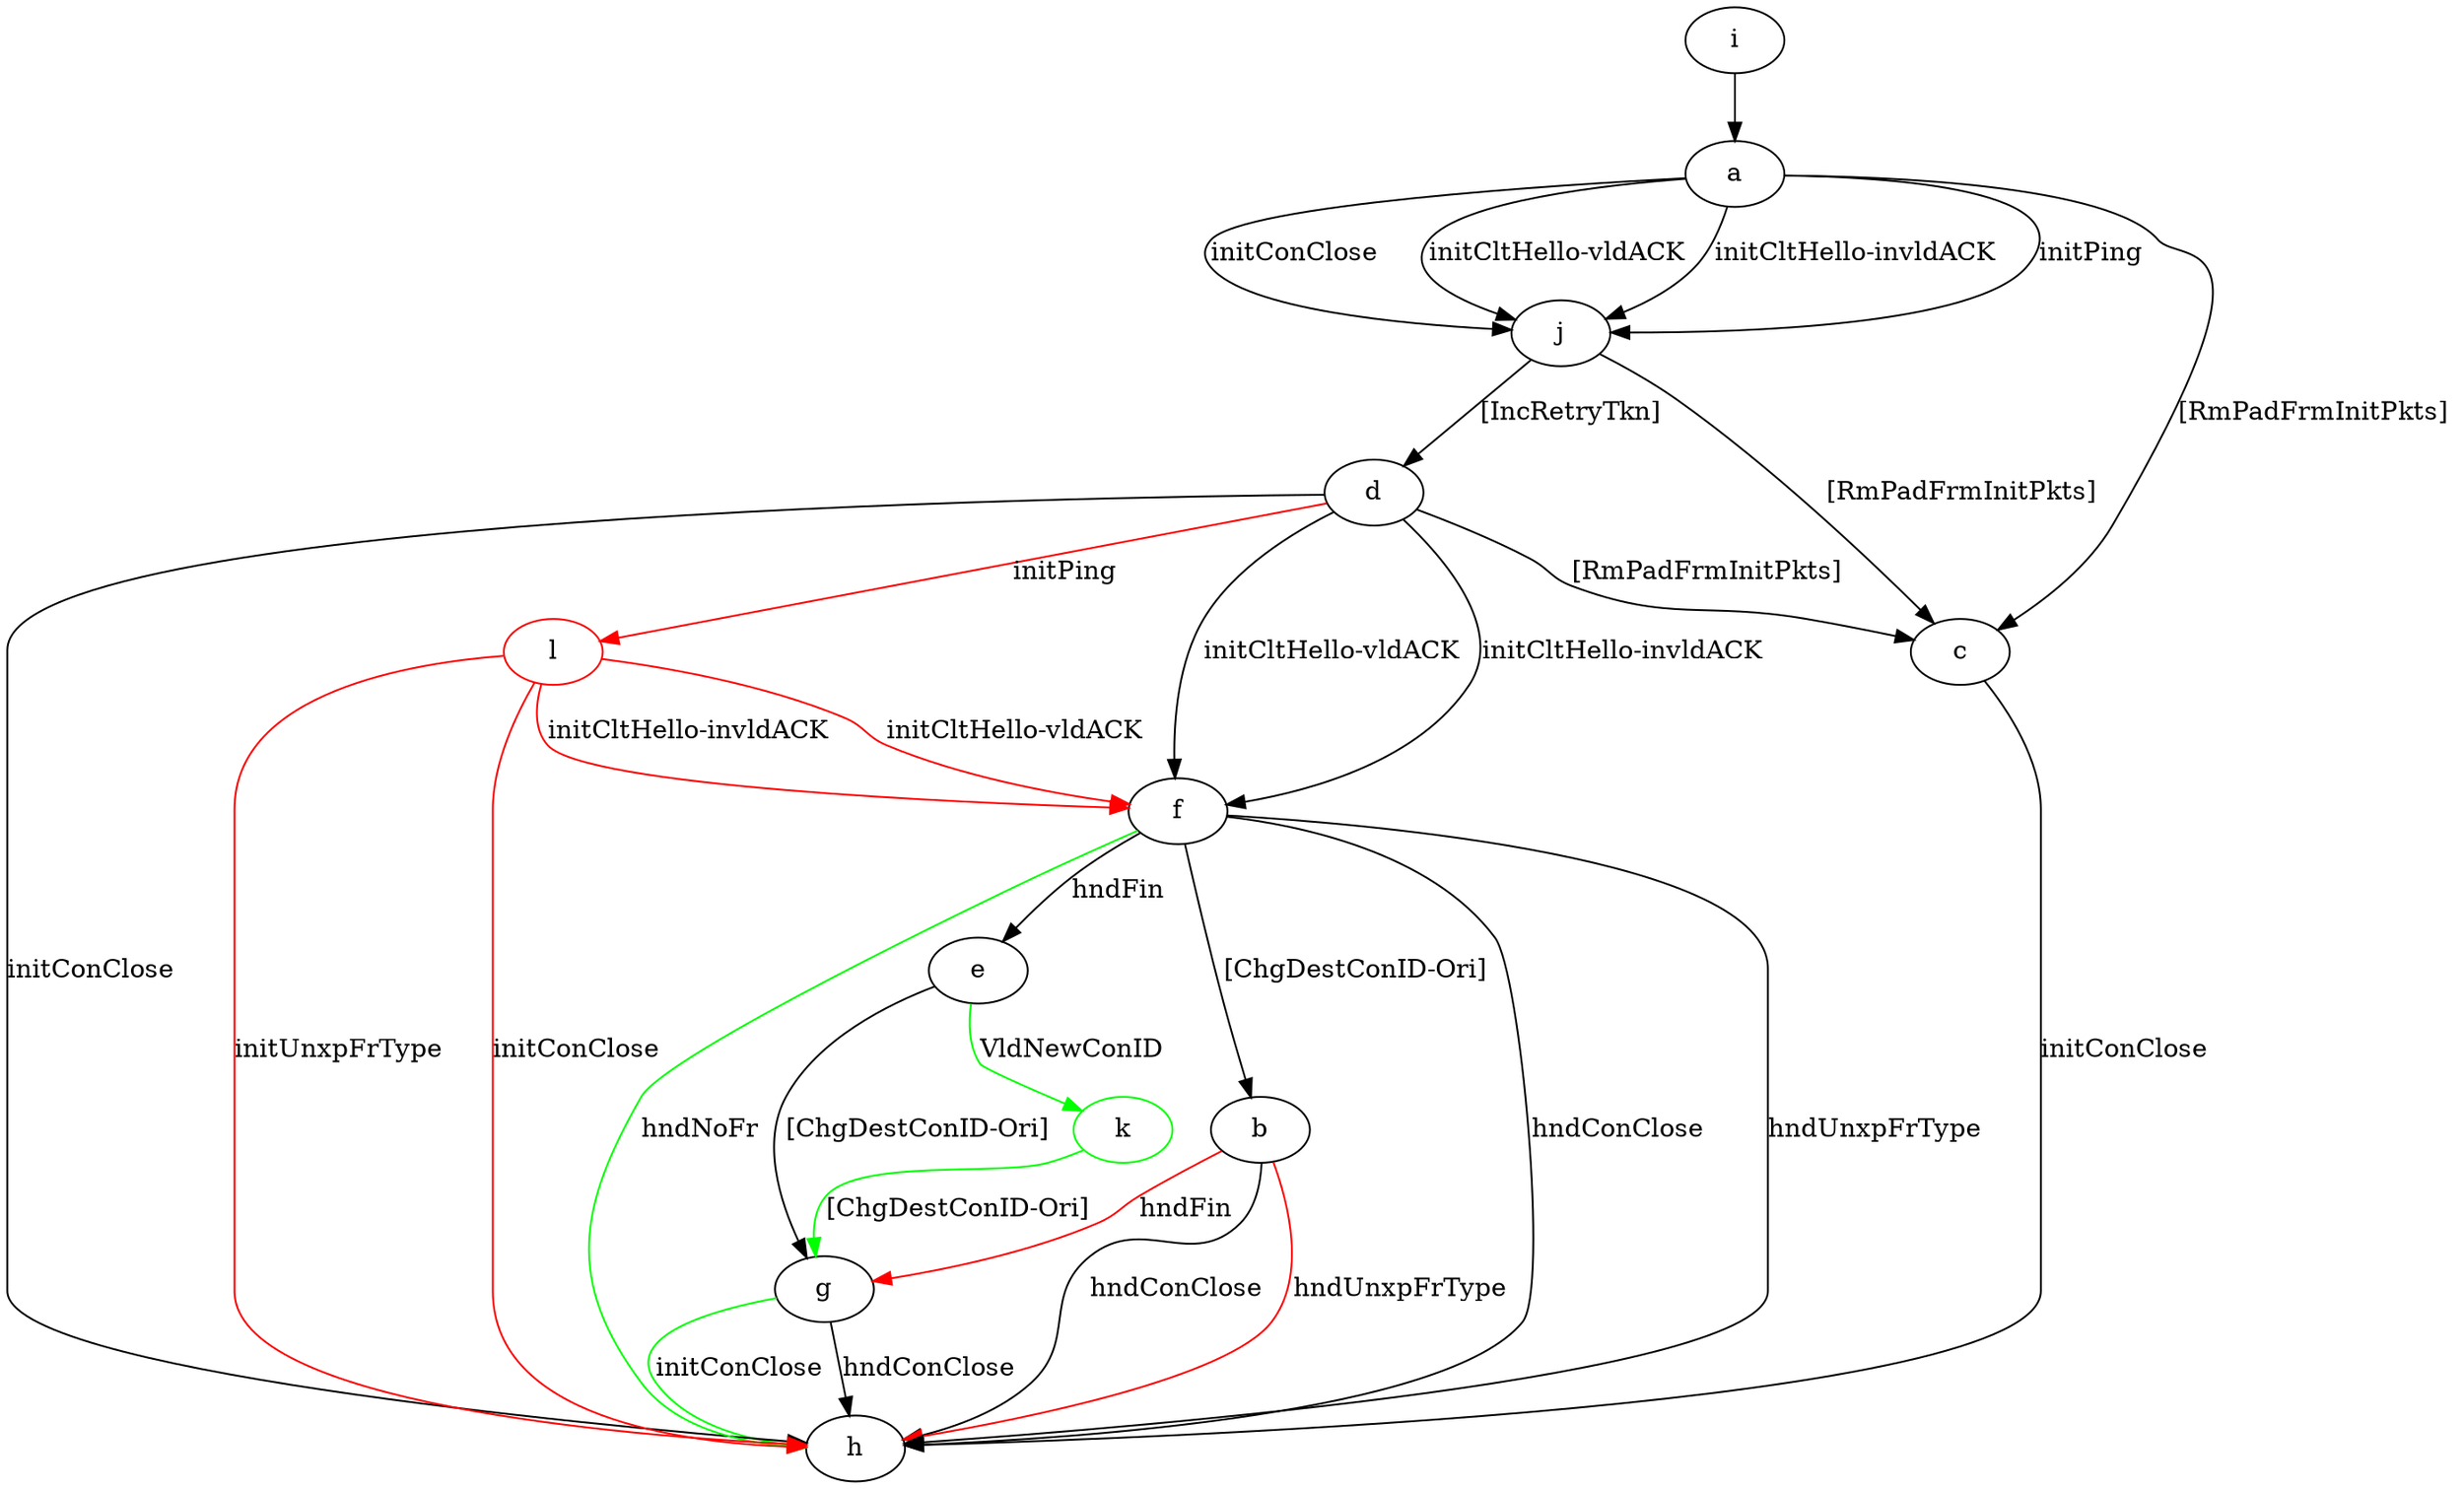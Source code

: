 digraph "" {
	a -> c	[key=0,
		label="[RmPadFrmInitPkts] "];
	a -> j	[key=0,
		label="initPing "];
	a -> j	[key=1,
		label="initConClose "];
	a -> j	[key=2,
		label="initCltHello-vldACK "];
	a -> j	[key=3,
		label="initCltHello-invldACK "];
	b -> g	[key=0,
		color=red,
		label="hndFin "];
	b -> h	[key=0,
		label="hndConClose "];
	b -> h	[key=1,
		color=red,
		label="hndUnxpFrType "];
	c -> h	[key=0,
		label="initConClose "];
	d -> c	[key=0,
		label="[RmPadFrmInitPkts] "];
	d -> f	[key=0,
		label="initCltHello-vldACK "];
	d -> f	[key=1,
		label="initCltHello-invldACK "];
	d -> h	[key=0,
		label="initConClose "];
	l	[color=red];
	d -> l	[key=0,
		color=red,
		label="initPing "];
	e -> g	[key=0,
		label="[ChgDestConID-Ori] "];
	k	[color=green];
	e -> k	[key=0,
		color=green,
		label="VldNewConID "];
	f -> b	[key=0,
		label="[ChgDestConID-Ori] "];
	f -> e	[key=0,
		label="hndFin "];
	f -> h	[key=0,
		label="hndConClose "];
	f -> h	[key=1,
		label="hndUnxpFrType "];
	f -> h	[key=2,
		color=green,
		label="hndNoFr "];
	g -> h	[key=0,
		label="hndConClose "];
	g -> h	[key=1,
		color=green,
		label="initConClose "];
	i -> a	[key=0];
	j -> c	[key=0,
		label="[RmPadFrmInitPkts] "];
	j -> d	[key=0,
		label="[IncRetryTkn] "];
	k -> g	[key=0,
		color=green,
		label="[ChgDestConID-Ori] "];
	l -> f	[key=0,
		color=red,
		label="initCltHello-vldACK "];
	l -> f	[key=1,
		color=red,
		label="initCltHello-invldACK "];
	l -> h	[key=0,
		color=red,
		label="initConClose "];
	l -> h	[key=1,
		color=red,
		label="initUnxpFrType "];
}
